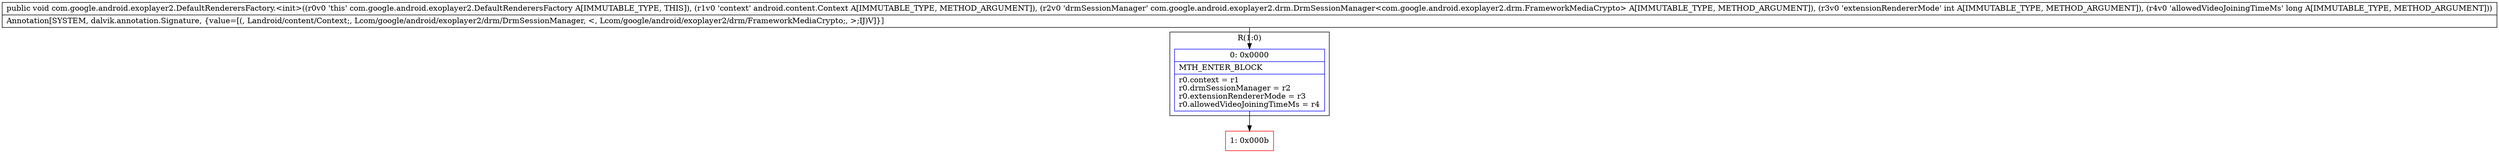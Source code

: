 digraph "CFG forcom.google.android.exoplayer2.DefaultRenderersFactory.\<init\>(Landroid\/content\/Context;Lcom\/google\/android\/exoplayer2\/drm\/DrmSessionManager;IJ)V" {
subgraph cluster_Region_372780300 {
label = "R(1:0)";
node [shape=record,color=blue];
Node_0 [shape=record,label="{0\:\ 0x0000|MTH_ENTER_BLOCK\l|r0.context = r1\lr0.drmSessionManager = r2\lr0.extensionRendererMode = r3\lr0.allowedVideoJoiningTimeMs = r4\l}"];
}
Node_1 [shape=record,color=red,label="{1\:\ 0x000b}"];
MethodNode[shape=record,label="{public void com.google.android.exoplayer2.DefaultRenderersFactory.\<init\>((r0v0 'this' com.google.android.exoplayer2.DefaultRenderersFactory A[IMMUTABLE_TYPE, THIS]), (r1v0 'context' android.content.Context A[IMMUTABLE_TYPE, METHOD_ARGUMENT]), (r2v0 'drmSessionManager' com.google.android.exoplayer2.drm.DrmSessionManager\<com.google.android.exoplayer2.drm.FrameworkMediaCrypto\> A[IMMUTABLE_TYPE, METHOD_ARGUMENT]), (r3v0 'extensionRendererMode' int A[IMMUTABLE_TYPE, METHOD_ARGUMENT]), (r4v0 'allowedVideoJoiningTimeMs' long A[IMMUTABLE_TYPE, METHOD_ARGUMENT]))  | Annotation[SYSTEM, dalvik.annotation.Signature, \{value=[(, Landroid\/content\/Context;, Lcom\/google\/android\/exoplayer2\/drm\/DrmSessionManager, \<, Lcom\/google\/android\/exoplayer2\/drm\/FrameworkMediaCrypto;, \>;IJ)V]\}]\l}"];
MethodNode -> Node_0;
Node_0 -> Node_1;
}

